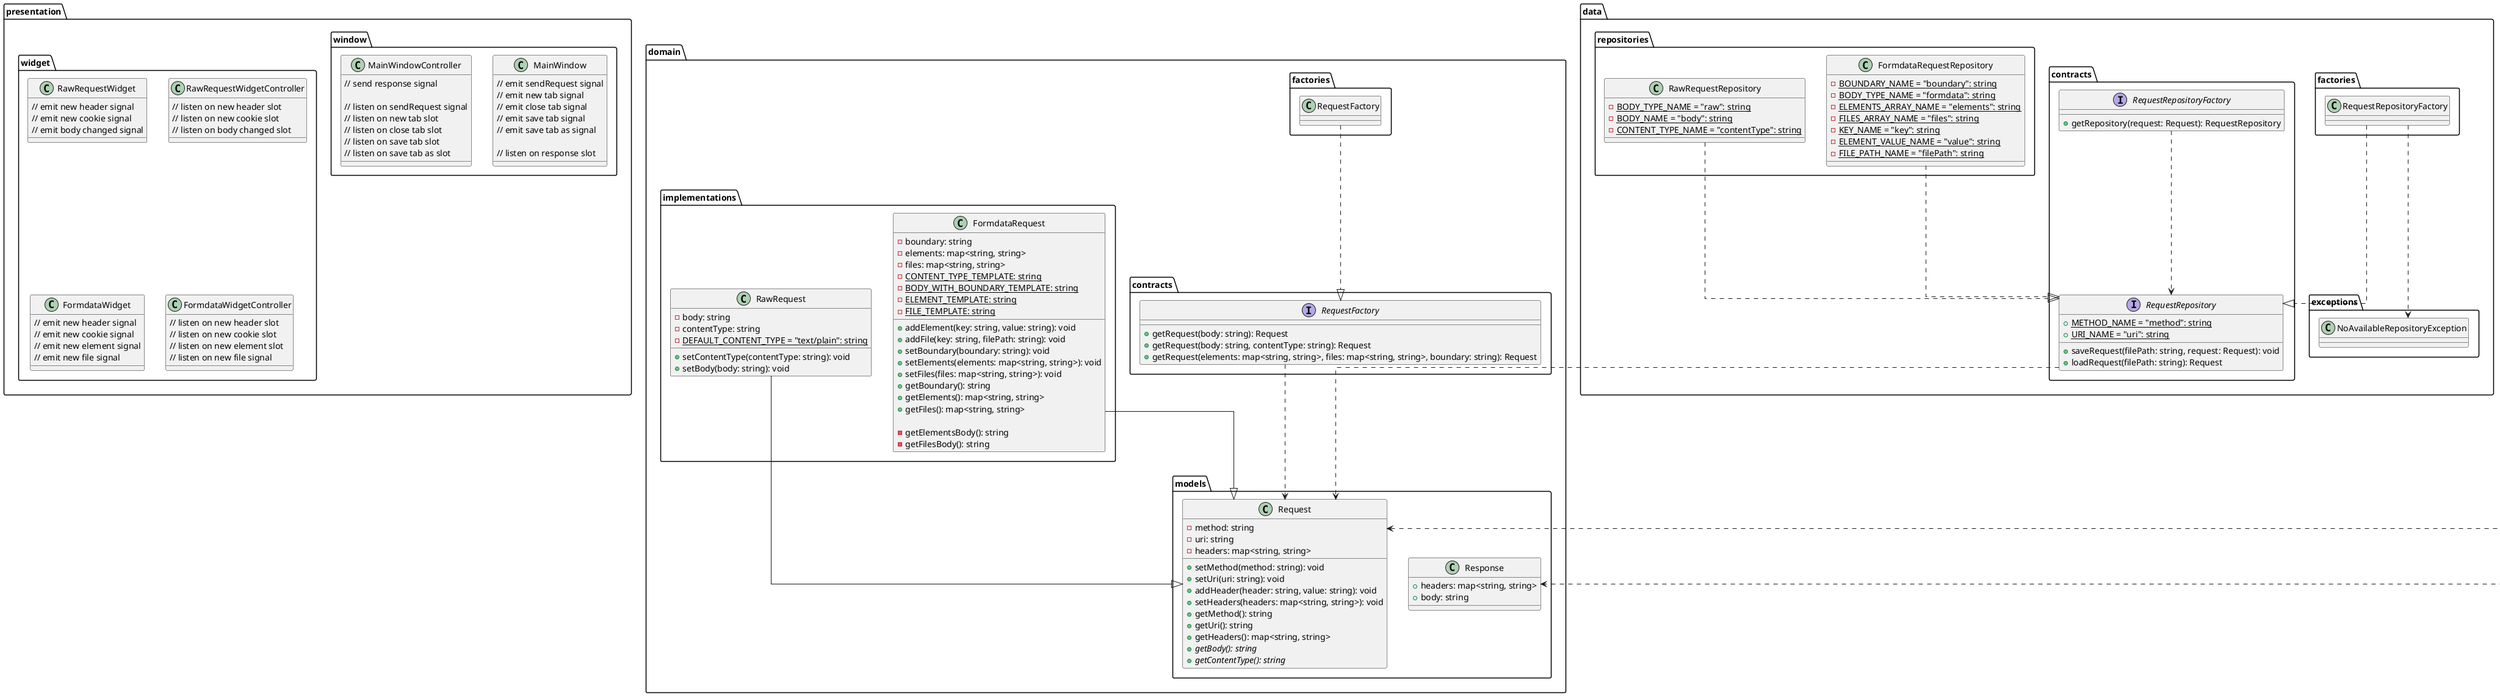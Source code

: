 @startuml "Class diagram GetIt"
skinparam linetype ortho

' Domain layer
namespace domain {
    namespace models {
        class Request {
            - method: string
            - uri: string
            - headers: map<string, string>

            + setMethod(method: string): void
            + setUri(uri: string): void
            + addHeader(header: string, value: string): void
            + setHeaders(headers: map<string, string>): void
            + getMethod(): string
            + getUri(): string
            + getHeaders(): map<string, string>
            + {abstract} getBody(): string
            + {abstract} getContentType(): string
        }

        class Response {
            + headers: map<string, string>
            + body: string
        }
    }

    namespace contracts {
        interface RequestFactory {
            + getRequest(body: string): Request
            + getRequest(body: string, contentType: string): Request
            + getRequest(elements: map<string, string>, files: map<string, string>, boundary: string): Request
        }

        RequestFactory ..> domain.models.Request
    }

    namespace factories {
        class RequestFactory { }

        RequestFactory ..|> domain.contracts.RequestFactory
    }

    namespace implementations {
        class FormdataRequest {
            - boundary: string
            - elements: map<string, string>
            - files: map<string, string>
            - {static} CONTENT_TYPE_TEMPLATE: string
            - {static} BODY_WITH_BOUNDARY_TEMPLATE: string
            - {static} ELEMENT_TEMPLATE: string
            - {static} FILE_TEMPLATE: string

            + addElement(key: string, value: string): void
            + addFile(key: string, filePath: string): void
            + setBoundary(boundary: string): void
            + setElements(elements: map<string, string>): void
            + setFiles(files: map<string, string>): void
            + getBoundary(): string
            + getElements(): map<string, string>
            + getFiles(): map<string, string>

            - getElementsBody(): string
            - getFilesBody(): string
        }

        class RawRequest {
            - body: string
            - contentType: string
            - {static} DEFAULT_CONTENT_TYPE = "text/plain": string

            + setContentType(contentType: string): void
            + setBody(body: string): void
        }

        FormdataRequest --|> domain.models.Request
        RawRequest --|> domain.models.Request
    }
}

' Data layer
namespace data {
    namespace contracts {
        interface RequestRepository {
            + {static} METHOD_NAME = "method": string
            + {static} URI_NAME = "uri": string

            + saveRequest(filePath: string, request: Request): void
            + loadRequest(filePath: string): Request
        }

        interface RequestRepositoryFactory {
            + getRepository(request: Request): RequestRepository
        }
        
        RequestRepositoryFactory ..> RequestRepository
        RequestRepository ..> domain.models.Request
    }

    namespace exceptions {
        class NoAvailableRepositoryException { }
    }

    namespace factories {
        class RequestRepositoryFactory {}

        RequestRepositoryFactory ..|> data.contracts.RequestRepository
        RequestRepositoryFactory ..> data.exceptions.NoAvailableRepositoryException
    }

    namespace repositories {
        class FormdataRequestRepository {
            - {static} BOUNDARY_NAME = "boundary": string
            - {static} BODY_TYPE_NAME = "formdata": string
            - {static} ELEMENTS_ARRAY_NAME = "elements": string
            - {static} FILES_ARRAY_NAME = "files": string
            - {static} KEY_NAME = "key": string
            - {static} ELEMENT_VALUE_NAME = "value": string
            - {static} FILE_PATH_NAME = "filePath": string
        }

        class RawRequestRepository {
            - {static} BODY_TYPE_NAME = "raw": string
            - {static} BODY_NAME = "body": string
            - {static} CONTENT_TYPE_NAME = "contentType": string
        }

        FormdataRequestRepository ..|> data.contracts.RequestRepository
        RawRequestRepository ..|> data.contracts.RequestRepository
    }
}

' Service layer
namespace service {
    namespace contracts {
        interface RequestService {
            + send(request: Request): future<Response>
        }

        RequestService ..> domain.models.Request
        RequestService ..> domain.models.Response
    }

    namespace factories {
        class RequestServiceFactory {
            + getRequestService(): RequestService
        }

        RequestServiceFactory ..> service.contracts.RequestService
    }

    namespace implementations {
        class CppRestRequestService { }

        CppRestRequestService ..|> service.contracts.RequestService
    }
}

' Presentation layer
namespace presentation {
    namespace window {
        class MainWindow {
            // emit sendRequest signal
            // emit new tab signal
            // emit close tab signal
            // emit save tab signal
            // emit save tab as signal

            // listen on response slot
        }

        class MainWindowController {
            // send response signal

            // listen on sendRequest signal
            // listen on new tab slot
            // listen on close tab slot
            // listen on save tab slot
            // listen on save tab as slot
        }
    }

    namespace widget {
        class RawRequestWidget {
            // emit new header signal
            // emit new cookie signal
            // emit body changed signal
        }

        class RawRequestWidgetController {
            // listen on new header slot
            // listen on new cookie slot
            // listen on body changed slot
        }

        class FormdataWidget {
            // emit new header signal
            // emit new cookie signal
            // emit new element signal
            // emit new file signal
        }

        class FormdataWidgetController {
            // listen on new header slot
            // listen on new cookie slot
            // listen on new element slot
            // listen on new file signal
        }
    }
}

@enduml